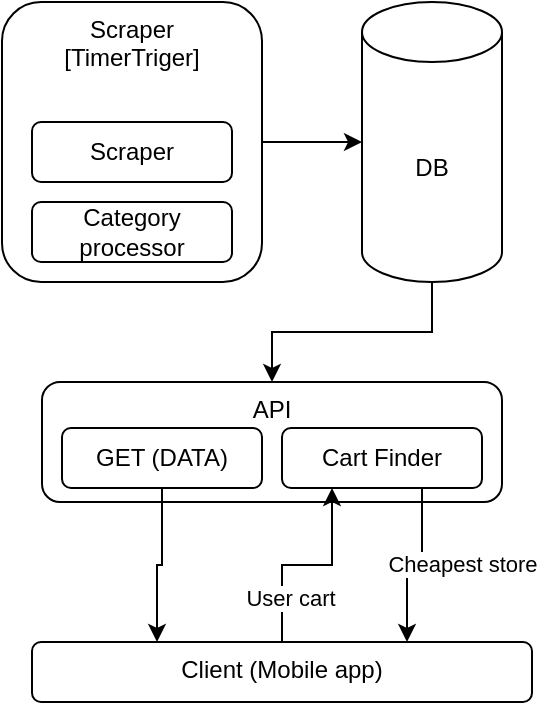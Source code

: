 <mxfile version="20.6.2" type="device"><diagram id="FT3tnVjXL0j3M3793tQc" name="Page-1"><mxGraphModel dx="639" dy="572" grid="1" gridSize="10" guides="1" tooltips="1" connect="1" arrows="1" fold="1" page="1" pageScale="1" pageWidth="1200" pageHeight="1920" math="0" shadow="0"><root><mxCell id="0"/><mxCell id="1" parent="0"/><mxCell id="hC-1-OmUgKjdwf6_MUCS-40" value="API" style="rounded=1;whiteSpace=wrap;html=1;shadow=0;glass=0;sketch=0;fillStyle=zigzag-line;verticalAlign=top;labelPosition=center;verticalLabelPosition=middle;align=center;" parent="1" vertex="1"><mxGeometry x="80" y="310" width="230" height="60" as="geometry"/></mxCell><mxCell id="MvIvkuUxYWQhiQThoX3Z-3" style="edgeStyle=orthogonalEdgeStyle;rounded=0;orthogonalLoop=1;jettySize=auto;html=1;entryX=0;entryY=0.5;entryDx=0;entryDy=0;entryPerimeter=0;" edge="1" parent="1" source="hC-1-OmUgKjdwf6_MUCS-1" target="hC-1-OmUgKjdwf6_MUCS-2"><mxGeometry relative="1" as="geometry"/></mxCell><mxCell id="hC-1-OmUgKjdwf6_MUCS-1" value="Scraper&lt;br&gt;[TimerTriger]" style="rounded=1;whiteSpace=wrap;html=1;verticalAlign=top;" parent="1" vertex="1"><mxGeometry x="60" y="120" width="130" height="140" as="geometry"/></mxCell><mxCell id="MvIvkuUxYWQhiQThoX3Z-7" style="edgeStyle=orthogonalEdgeStyle;rounded=0;orthogonalLoop=1;jettySize=auto;html=1;" edge="1" parent="1" source="hC-1-OmUgKjdwf6_MUCS-2" target="hC-1-OmUgKjdwf6_MUCS-40"><mxGeometry relative="1" as="geometry"/></mxCell><mxCell id="hC-1-OmUgKjdwf6_MUCS-2" value="DB" style="shape=cylinder3;whiteSpace=wrap;html=1;boundedLbl=1;backgroundOutline=1;size=15;" parent="1" vertex="1"><mxGeometry x="240" y="120" width="70" height="140" as="geometry"/></mxCell><mxCell id="MvIvkuUxYWQhiQThoX3Z-8" style="edgeStyle=orthogonalEdgeStyle;rounded=0;orthogonalLoop=1;jettySize=auto;html=1;entryX=0.25;entryY=0;entryDx=0;entryDy=0;" edge="1" parent="1" source="hC-1-OmUgKjdwf6_MUCS-29" target="hC-1-OmUgKjdwf6_MUCS-32"><mxGeometry relative="1" as="geometry"/></mxCell><mxCell id="hC-1-OmUgKjdwf6_MUCS-29" value="GET (DATA)" style="rounded=1;whiteSpace=wrap;html=1;" parent="1" vertex="1"><mxGeometry x="90" y="333" width="100" height="30" as="geometry"/></mxCell><mxCell id="MvIvkuUxYWQhiQThoX3Z-9" style="edgeStyle=orthogonalEdgeStyle;rounded=0;orthogonalLoop=1;jettySize=auto;html=1;entryX=0.25;entryY=1;entryDx=0;entryDy=0;" edge="1" parent="1" source="hC-1-OmUgKjdwf6_MUCS-32" target="hC-1-OmUgKjdwf6_MUCS-45"><mxGeometry relative="1" as="geometry"/></mxCell><mxCell id="MvIvkuUxYWQhiQThoX3Z-11" value="User cart" style="edgeLabel;html=1;align=center;verticalAlign=middle;resizable=0;points=[];" vertex="1" connectable="0" parent="MvIvkuUxYWQhiQThoX3Z-9"><mxGeometry x="-0.569" y="-4" relative="1" as="geometry"><mxPoint as="offset"/></mxGeometry></mxCell><mxCell id="hC-1-OmUgKjdwf6_MUCS-32" value="&lt;div style=&quot;&quot;&gt;Client (Mobile app)&lt;/div&gt;" style="rounded=1;whiteSpace=wrap;html=1;shadow=0;glass=0;sketch=0;fillStyle=zigzag-line;align=center;horizontal=1;verticalAlign=top;" parent="1" vertex="1"><mxGeometry x="75" y="440" width="250" height="30" as="geometry"/></mxCell><mxCell id="MvIvkuUxYWQhiQThoX3Z-10" style="edgeStyle=orthogonalEdgeStyle;rounded=0;orthogonalLoop=1;jettySize=auto;html=1;entryX=0.75;entryY=0;entryDx=0;entryDy=0;" edge="1" parent="1" source="hC-1-OmUgKjdwf6_MUCS-45" target="hC-1-OmUgKjdwf6_MUCS-32"><mxGeometry relative="1" as="geometry"><Array as="points"><mxPoint x="270" y="402"/><mxPoint x="263" y="402"/></Array></mxGeometry></mxCell><mxCell id="MvIvkuUxYWQhiQThoX3Z-12" value="Cheapest store" style="edgeLabel;html=1;align=center;verticalAlign=middle;resizable=0;points=[];" vertex="1" connectable="0" parent="MvIvkuUxYWQhiQThoX3Z-10"><mxGeometry x="0.041" y="-1" relative="1" as="geometry"><mxPoint x="25" as="offset"/></mxGeometry></mxCell><mxCell id="hC-1-OmUgKjdwf6_MUCS-45" value="Cart Finder" style="rounded=1;whiteSpace=wrap;html=1;" parent="1" vertex="1"><mxGeometry x="200" y="333" width="100" height="30" as="geometry"/></mxCell><mxCell id="MvIvkuUxYWQhiQThoX3Z-1" value="Scraper" style="rounded=1;whiteSpace=wrap;html=1;" vertex="1" parent="1"><mxGeometry x="75" y="180" width="100" height="30" as="geometry"/></mxCell><mxCell id="MvIvkuUxYWQhiQThoX3Z-2" value="Category&lt;br&gt;processor" style="rounded=1;whiteSpace=wrap;html=1;" vertex="1" parent="1"><mxGeometry x="75" y="220" width="100" height="30" as="geometry"/></mxCell></root></mxGraphModel></diagram></mxfile>